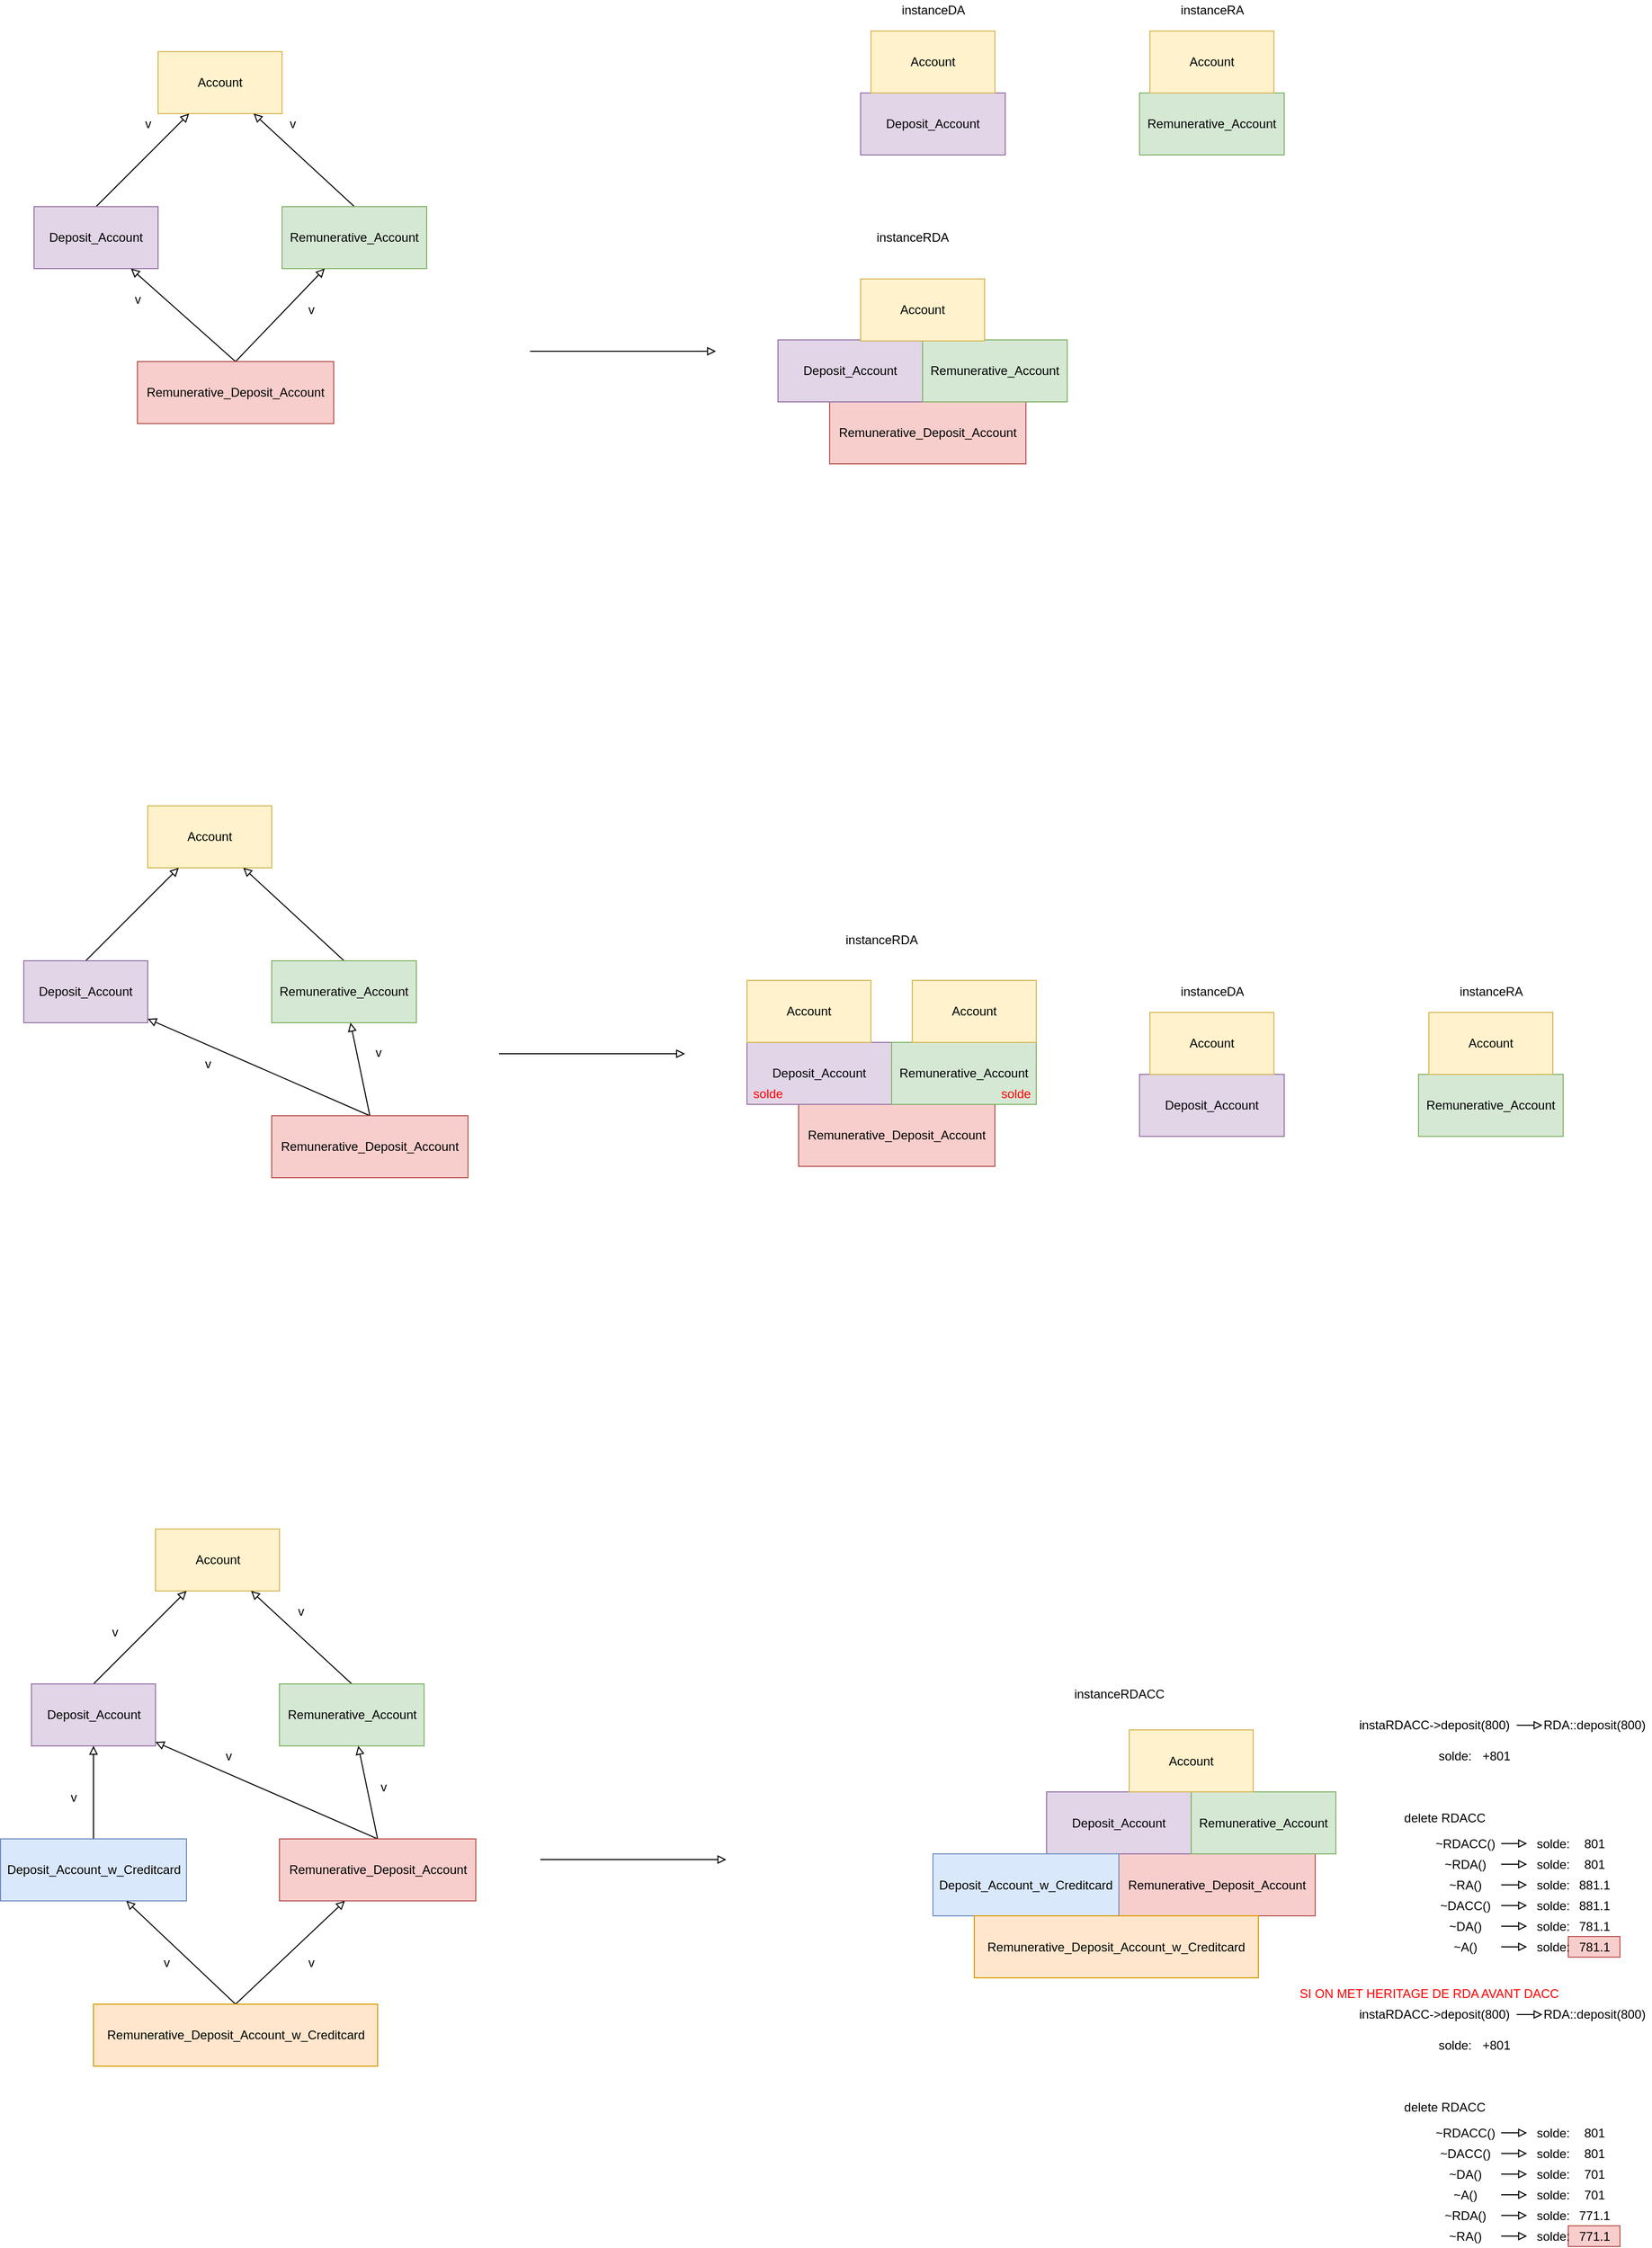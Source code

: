 <mxfile version="14.1.8" type="device" pages="2"><diagram id="1y1qz7_ObTZMV-zEPR4p" name="Page-1"><mxGraphModel dx="802" dy="1065" grid="1" gridSize="10" guides="1" tooltips="1" connect="1" arrows="1" fold="1" page="1" pageScale="1" pageWidth="827" pageHeight="1169" math="0" shadow="0"><root><mxCell id="0"/><mxCell id="1" parent="0"/><mxCell id="9EQ_gsEOaNwcjMaOv9DF-1" value="Account" style="rounded=0;whiteSpace=wrap;html=1;fillColor=#fff2cc;strokeColor=#d6b656;" vertex="1" parent="1"><mxGeometry x="320" y="150" width="120" height="60" as="geometry"/></mxCell><mxCell id="9EQ_gsEOaNwcjMaOv9DF-12" style="edgeStyle=none;rounded=0;orthogonalLoop=1;jettySize=auto;html=1;exitX=0.5;exitY=0;exitDx=0;exitDy=0;endArrow=block;endFill=0;" edge="1" parent="1" source="9EQ_gsEOaNwcjMaOv9DF-2" target="9EQ_gsEOaNwcjMaOv9DF-1"><mxGeometry relative="1" as="geometry"/></mxCell><mxCell id="9EQ_gsEOaNwcjMaOv9DF-2" value="Deposit_Account" style="rounded=0;whiteSpace=wrap;html=1;fillColor=#e1d5e7;strokeColor=#9673a6;" vertex="1" parent="1"><mxGeometry x="200" y="300" width="120" height="60" as="geometry"/></mxCell><mxCell id="9EQ_gsEOaNwcjMaOv9DF-20" style="edgeStyle=none;rounded=0;orthogonalLoop=1;jettySize=auto;html=1;exitX=0.5;exitY=0;exitDx=0;exitDy=0;endArrow=block;endFill=0;" edge="1" parent="1" source="9EQ_gsEOaNwcjMaOv9DF-4" target="9EQ_gsEOaNwcjMaOv9DF-1"><mxGeometry relative="1" as="geometry"/></mxCell><mxCell id="9EQ_gsEOaNwcjMaOv9DF-4" value="Remunerative_Account" style="rounded=0;whiteSpace=wrap;html=1;fillColor=#d5e8d4;strokeColor=#82b366;" vertex="1" parent="1"><mxGeometry x="440" y="300" width="140" height="60" as="geometry"/></mxCell><mxCell id="9EQ_gsEOaNwcjMaOv9DF-7" style="rounded=0;orthogonalLoop=1;jettySize=auto;html=1;exitX=0.5;exitY=0;exitDx=0;exitDy=0;endArrow=block;endFill=0;" edge="1" parent="1" source="9EQ_gsEOaNwcjMaOv9DF-6" target="9EQ_gsEOaNwcjMaOv9DF-2"><mxGeometry relative="1" as="geometry"/></mxCell><mxCell id="9EQ_gsEOaNwcjMaOv9DF-8" style="rounded=0;orthogonalLoop=1;jettySize=auto;html=1;exitX=0.5;exitY=0;exitDx=0;exitDy=0;endArrow=block;endFill=0;" edge="1" parent="1" source="9EQ_gsEOaNwcjMaOv9DF-6" target="9EQ_gsEOaNwcjMaOv9DF-4"><mxGeometry relative="1" as="geometry"/></mxCell><mxCell id="9EQ_gsEOaNwcjMaOv9DF-6" value="&lt;span style=&quot;text-align: left&quot;&gt;Remunerative_Deposit_Account&lt;/span&gt;" style="rounded=0;whiteSpace=wrap;html=1;fillColor=#f8cecc;strokeColor=#b85450;" vertex="1" parent="1"><mxGeometry x="300" y="450" width="190" height="60" as="geometry"/></mxCell><mxCell id="9EQ_gsEOaNwcjMaOv9DF-9" value="v" style="text;html=1;align=center;verticalAlign=middle;resizable=0;points=[];autosize=1;" vertex="1" parent="1"><mxGeometry x="290" y="380" width="20" height="20" as="geometry"/></mxCell><mxCell id="9EQ_gsEOaNwcjMaOv9DF-10" value="v" style="text;html=1;align=center;verticalAlign=middle;resizable=0;points=[];autosize=1;" vertex="1" parent="1"><mxGeometry x="457.5" y="390" width="20" height="20" as="geometry"/></mxCell><mxCell id="9EQ_gsEOaNwcjMaOv9DF-14" value="v" style="text;html=1;align=center;verticalAlign=middle;resizable=0;points=[];autosize=1;" vertex="1" parent="1"><mxGeometry x="300" y="210" width="20" height="20" as="geometry"/></mxCell><mxCell id="9EQ_gsEOaNwcjMaOv9DF-103" value="" style="edgeStyle=none;rounded=0;orthogonalLoop=1;jettySize=auto;html=1;endArrow=block;endFill=0;" edge="1" parent="1" source="9EQ_gsEOaNwcjMaOv9DF-19"><mxGeometry relative="1" as="geometry"><mxPoint x="380" y="570.0" as="targetPoint"/></mxGeometry></mxCell><mxCell id="9EQ_gsEOaNwcjMaOv9DF-21" value="v" style="text;html=1;align=center;verticalAlign=middle;resizable=0;points=[];autosize=1;" vertex="1" parent="1"><mxGeometry x="440" y="210" width="20" height="20" as="geometry"/></mxCell><mxCell id="9EQ_gsEOaNwcjMaOv9DF-29" value="Account" style="rounded=0;whiteSpace=wrap;html=1;fillColor=#fff2cc;strokeColor=#d6b656;" vertex="1" parent="1"><mxGeometry x="310" y="880" width="120" height="60" as="geometry"/></mxCell><mxCell id="9EQ_gsEOaNwcjMaOv9DF-30" style="edgeStyle=none;rounded=0;orthogonalLoop=1;jettySize=auto;html=1;exitX=0.5;exitY=0;exitDx=0;exitDy=0;endArrow=block;endFill=0;" edge="1" parent="1" source="9EQ_gsEOaNwcjMaOv9DF-31" target="9EQ_gsEOaNwcjMaOv9DF-29"><mxGeometry relative="1" as="geometry"/></mxCell><mxCell id="9EQ_gsEOaNwcjMaOv9DF-31" value="Deposit_Account" style="rounded=0;whiteSpace=wrap;html=1;fillColor=#e1d5e7;strokeColor=#9673a6;" vertex="1" parent="1"><mxGeometry x="190" y="1030" width="120" height="60" as="geometry"/></mxCell><mxCell id="9EQ_gsEOaNwcjMaOv9DF-34" style="edgeStyle=none;rounded=0;orthogonalLoop=1;jettySize=auto;html=1;exitX=0.5;exitY=0;exitDx=0;exitDy=0;endArrow=block;endFill=0;" edge="1" parent="1" source="9EQ_gsEOaNwcjMaOv9DF-35" target="9EQ_gsEOaNwcjMaOv9DF-29"><mxGeometry relative="1" as="geometry"/></mxCell><mxCell id="9EQ_gsEOaNwcjMaOv9DF-35" value="Remunerative_Account" style="rounded=0;whiteSpace=wrap;html=1;fillColor=#d5e8d4;strokeColor=#82b366;" vertex="1" parent="1"><mxGeometry x="430" y="1030" width="140" height="60" as="geometry"/></mxCell><mxCell id="9EQ_gsEOaNwcjMaOv9DF-36" style="rounded=0;orthogonalLoop=1;jettySize=auto;html=1;exitX=0.5;exitY=0;exitDx=0;exitDy=0;endArrow=block;endFill=0;" edge="1" parent="1" source="9EQ_gsEOaNwcjMaOv9DF-38" target="9EQ_gsEOaNwcjMaOv9DF-31"><mxGeometry relative="1" as="geometry"/></mxCell><mxCell id="9EQ_gsEOaNwcjMaOv9DF-37" style="rounded=0;orthogonalLoop=1;jettySize=auto;html=1;exitX=0.5;exitY=0;exitDx=0;exitDy=0;endArrow=block;endFill=0;" edge="1" parent="1" source="9EQ_gsEOaNwcjMaOv9DF-38" target="9EQ_gsEOaNwcjMaOv9DF-35"><mxGeometry relative="1" as="geometry"/></mxCell><mxCell id="9EQ_gsEOaNwcjMaOv9DF-49" style="edgeStyle=none;rounded=0;orthogonalLoop=1;jettySize=auto;html=1;endArrow=block;endFill=0;" edge="1" parent="1"><mxGeometry relative="1" as="geometry"><mxPoint x="830" y="1120" as="targetPoint"/><mxPoint x="650" y="1120" as="sourcePoint"/></mxGeometry></mxCell><mxCell id="9EQ_gsEOaNwcjMaOv9DF-38" value="&lt;span style=&quot;text-align: left&quot;&gt;Remunerative_Deposit_Account&lt;/span&gt;" style="rounded=0;whiteSpace=wrap;html=1;fillColor=#f8cecc;strokeColor=#b85450;" vertex="1" parent="1"><mxGeometry x="430" y="1180" width="190" height="60" as="geometry"/></mxCell><mxCell id="9EQ_gsEOaNwcjMaOv9DF-50" value="&lt;span style=&quot;text-align: left&quot;&gt;Remunerative_Deposit_Account&lt;/span&gt;" style="rounded=0;whiteSpace=wrap;html=1;fillColor=#f8cecc;strokeColor=#b85450;" vertex="1" parent="1"><mxGeometry x="940" y="1169" width="190" height="60" as="geometry"/></mxCell><mxCell id="9EQ_gsEOaNwcjMaOv9DF-51" value="Deposit_Account" style="rounded=0;whiteSpace=wrap;html=1;fillColor=#e1d5e7;strokeColor=#9673a6;" vertex="1" parent="1"><mxGeometry x="890" y="1109" width="140" height="60" as="geometry"/></mxCell><mxCell id="9EQ_gsEOaNwcjMaOv9DF-52" value="Remunerative_Account" style="rounded=0;whiteSpace=wrap;html=1;fillColor=#d5e8d4;strokeColor=#82b366;" vertex="1" parent="1"><mxGeometry x="1030" y="1109" width="140" height="60" as="geometry"/></mxCell><mxCell id="9EQ_gsEOaNwcjMaOv9DF-53" value="Account" style="rounded=0;whiteSpace=wrap;html=1;fillColor=#fff2cc;strokeColor=#d6b656;" vertex="1" parent="1"><mxGeometry x="890" y="1049" width="120" height="60" as="geometry"/></mxCell><mxCell id="9EQ_gsEOaNwcjMaOv9DF-54" value="Account" style="rounded=0;whiteSpace=wrap;html=1;fillColor=#fff2cc;strokeColor=#d6b656;" vertex="1" parent="1"><mxGeometry x="1050" y="1049" width="120" height="60" as="geometry"/></mxCell><mxCell id="9EQ_gsEOaNwcjMaOv9DF-55" value="instanceRDA" style="text;html=1;align=center;verticalAlign=middle;resizable=0;points=[];autosize=1;" vertex="1" parent="1"><mxGeometry x="975" y="1000" width="90" height="20" as="geometry"/></mxCell><mxCell id="9EQ_gsEOaNwcjMaOv9DF-56" style="edgeStyle=none;rounded=0;orthogonalLoop=1;jettySize=auto;html=1;endArrow=block;endFill=0;" edge="1" parent="1"><mxGeometry relative="1" as="geometry"><mxPoint x="860" y="440" as="targetPoint"/><mxPoint x="680" y="440" as="sourcePoint"/></mxGeometry></mxCell><mxCell id="9EQ_gsEOaNwcjMaOv9DF-82" value="Account" style="rounded=0;whiteSpace=wrap;html=1;fillColor=#fff2cc;strokeColor=#d6b656;" vertex="1" parent="1"><mxGeometry x="317.5" y="1580" width="120" height="60" as="geometry"/></mxCell><mxCell id="9EQ_gsEOaNwcjMaOv9DF-83" style="edgeStyle=none;rounded=0;orthogonalLoop=1;jettySize=auto;html=1;exitX=0.5;exitY=0;exitDx=0;exitDy=0;endArrow=block;endFill=0;" edge="1" parent="1" source="9EQ_gsEOaNwcjMaOv9DF-84" target="9EQ_gsEOaNwcjMaOv9DF-82"><mxGeometry relative="1" as="geometry"/></mxCell><mxCell id="9EQ_gsEOaNwcjMaOv9DF-84" value="Deposit_Account" style="rounded=0;whiteSpace=wrap;html=1;fillColor=#e1d5e7;strokeColor=#9673a6;" vertex="1" parent="1"><mxGeometry x="197.5" y="1730" width="120" height="60" as="geometry"/></mxCell><mxCell id="9EQ_gsEOaNwcjMaOv9DF-85" style="edgeStyle=none;rounded=0;orthogonalLoop=1;jettySize=auto;html=1;exitX=0.5;exitY=0;exitDx=0;exitDy=0;endArrow=block;endFill=0;" edge="1" parent="1" source="9EQ_gsEOaNwcjMaOv9DF-86" target="9EQ_gsEOaNwcjMaOv9DF-84"><mxGeometry relative="1" as="geometry"/></mxCell><mxCell id="9EQ_gsEOaNwcjMaOv9DF-86" value="Deposit_Account_w_Creditcard" style="rounded=0;whiteSpace=wrap;html=1;fillColor=#dae8fc;strokeColor=#6c8ebf;" vertex="1" parent="1"><mxGeometry x="167.5" y="1880" width="180" height="60" as="geometry"/></mxCell><mxCell id="9EQ_gsEOaNwcjMaOv9DF-87" style="edgeStyle=none;rounded=0;orthogonalLoop=1;jettySize=auto;html=1;exitX=0.5;exitY=0;exitDx=0;exitDy=0;endArrow=block;endFill=0;" edge="1" parent="1" source="9EQ_gsEOaNwcjMaOv9DF-88" target="9EQ_gsEOaNwcjMaOv9DF-82"><mxGeometry relative="1" as="geometry"/></mxCell><mxCell id="9EQ_gsEOaNwcjMaOv9DF-88" value="Remunerative_Account" style="rounded=0;whiteSpace=wrap;html=1;fillColor=#d5e8d4;strokeColor=#82b366;" vertex="1" parent="1"><mxGeometry x="437.5" y="1730" width="140" height="60" as="geometry"/></mxCell><mxCell id="9EQ_gsEOaNwcjMaOv9DF-89" style="rounded=0;orthogonalLoop=1;jettySize=auto;html=1;exitX=0.5;exitY=0;exitDx=0;exitDy=0;endArrow=block;endFill=0;" edge="1" parent="1" source="9EQ_gsEOaNwcjMaOv9DF-91" target="9EQ_gsEOaNwcjMaOv9DF-84"><mxGeometry relative="1" as="geometry"/></mxCell><mxCell id="9EQ_gsEOaNwcjMaOv9DF-90" style="rounded=0;orthogonalLoop=1;jettySize=auto;html=1;exitX=0.5;exitY=0;exitDx=0;exitDy=0;endArrow=block;endFill=0;" edge="1" parent="1" source="9EQ_gsEOaNwcjMaOv9DF-91" target="9EQ_gsEOaNwcjMaOv9DF-88"><mxGeometry relative="1" as="geometry"/></mxCell><mxCell id="9EQ_gsEOaNwcjMaOv9DF-91" value="&lt;span style=&quot;text-align: left&quot;&gt;Remunerative_Deposit_Account&lt;/span&gt;" style="rounded=0;whiteSpace=wrap;html=1;fillColor=#f8cecc;strokeColor=#b85450;" vertex="1" parent="1"><mxGeometry x="437.5" y="1880" width="190" height="60" as="geometry"/></mxCell><mxCell id="9EQ_gsEOaNwcjMaOv9DF-92" value="v" style="text;html=1;align=center;verticalAlign=middle;resizable=0;points=[];autosize=1;" vertex="1" parent="1"><mxGeometry x="377.5" y="1790" width="20" height="20" as="geometry"/></mxCell><mxCell id="9EQ_gsEOaNwcjMaOv9DF-93" value="v" style="text;html=1;align=center;verticalAlign=middle;resizable=0;points=[];autosize=1;" vertex="1" parent="1"><mxGeometry x="527.5" y="1820" width="20" height="20" as="geometry"/></mxCell><mxCell id="9EQ_gsEOaNwcjMaOv9DF-94" value="v" style="text;html=1;align=center;verticalAlign=middle;resizable=0;points=[];autosize=1;" vertex="1" parent="1"><mxGeometry x="227.5" y="1830" width="20" height="20" as="geometry"/></mxCell><mxCell id="9EQ_gsEOaNwcjMaOv9DF-95" value="v" style="text;html=1;align=center;verticalAlign=middle;resizable=0;points=[];autosize=1;" vertex="1" parent="1"><mxGeometry x="267.5" y="1670" width="20" height="20" as="geometry"/></mxCell><mxCell id="9EQ_gsEOaNwcjMaOv9DF-96" style="edgeStyle=none;rounded=0;orthogonalLoop=1;jettySize=auto;html=1;exitX=0.5;exitY=0;exitDx=0;exitDy=0;endArrow=block;endFill=0;" edge="1" parent="1" source="9EQ_gsEOaNwcjMaOv9DF-98" target="9EQ_gsEOaNwcjMaOv9DF-91"><mxGeometry relative="1" as="geometry"/></mxCell><mxCell id="9EQ_gsEOaNwcjMaOv9DF-97" style="edgeStyle=none;rounded=0;orthogonalLoop=1;jettySize=auto;html=1;exitX=0.5;exitY=0;exitDx=0;exitDy=0;endArrow=block;endFill=0;" edge="1" parent="1" source="9EQ_gsEOaNwcjMaOv9DF-98" target="9EQ_gsEOaNwcjMaOv9DF-86"><mxGeometry relative="1" as="geometry"/></mxCell><mxCell id="9EQ_gsEOaNwcjMaOv9DF-98" value="&lt;div style=&quot;text-align: left&quot;&gt;&lt;span&gt;Remunerative_Deposit_Account_w_Creditcard&lt;/span&gt;&lt;/div&gt;" style="rounded=0;whiteSpace=wrap;html=1;fillColor=#ffe6cc;strokeColor=#d79b00;" vertex="1" parent="1"><mxGeometry x="257.5" y="2040" width="275" height="60" as="geometry"/></mxCell><mxCell id="9EQ_gsEOaNwcjMaOv9DF-99" value="v" style="text;html=1;align=center;verticalAlign=middle;resizable=0;points=[];autosize=1;" vertex="1" parent="1"><mxGeometry x="317.5" y="1990" width="20" height="20" as="geometry"/></mxCell><mxCell id="9EQ_gsEOaNwcjMaOv9DF-100" value="v" style="text;html=1;align=center;verticalAlign=middle;resizable=0;points=[];autosize=1;" vertex="1" parent="1"><mxGeometry x="457.5" y="1990" width="20" height="20" as="geometry"/></mxCell><mxCell id="9EQ_gsEOaNwcjMaOv9DF-101" value="v" style="text;html=1;align=center;verticalAlign=middle;resizable=0;points=[];autosize=1;" vertex="1" parent="1"><mxGeometry x="447.5" y="1650" width="20" height="20" as="geometry"/></mxCell><mxCell id="9EQ_gsEOaNwcjMaOv9DF-105" value="Deposit_Account" style="rounded=0;whiteSpace=wrap;html=1;fillColor=#e1d5e7;strokeColor=#9673a6;" vertex="1" parent="1"><mxGeometry x="1000" y="190" width="140" height="60" as="geometry"/></mxCell><mxCell id="9EQ_gsEOaNwcjMaOv9DF-107" value="Account" style="rounded=0;whiteSpace=wrap;html=1;fillColor=#fff2cc;strokeColor=#d6b656;" vertex="1" parent="1"><mxGeometry x="1010" y="130" width="120" height="60" as="geometry"/></mxCell><mxCell id="9EQ_gsEOaNwcjMaOv9DF-108" value="instanceDA" style="text;html=1;align=center;verticalAlign=middle;resizable=0;points=[];autosize=1;" vertex="1" parent="1"><mxGeometry x="1030" y="100" width="80" height="20" as="geometry"/></mxCell><mxCell id="9EQ_gsEOaNwcjMaOv9DF-111" value="Remunerative_Account" style="rounded=0;whiteSpace=wrap;html=1;fillColor=#d5e8d4;strokeColor=#82b366;" vertex="1" parent="1"><mxGeometry x="1270" y="190" width="140" height="60" as="geometry"/></mxCell><mxCell id="9EQ_gsEOaNwcjMaOv9DF-112" value="Account" style="rounded=0;whiteSpace=wrap;html=1;fillColor=#fff2cc;strokeColor=#d6b656;" vertex="1" parent="1"><mxGeometry x="1280" y="130" width="120" height="60" as="geometry"/></mxCell><mxCell id="9EQ_gsEOaNwcjMaOv9DF-113" value="instanceRA" style="text;html=1;align=center;verticalAlign=middle;resizable=0;points=[];autosize=1;" vertex="1" parent="1"><mxGeometry x="1300" y="100" width="80" height="20" as="geometry"/></mxCell><mxCell id="9EQ_gsEOaNwcjMaOv9DF-114" value="Deposit_Account" style="rounded=0;whiteSpace=wrap;html=1;fillColor=#e1d5e7;strokeColor=#9673a6;" vertex="1" parent="1"><mxGeometry x="1270" y="1140" width="140" height="60" as="geometry"/></mxCell><mxCell id="9EQ_gsEOaNwcjMaOv9DF-115" value="Account" style="rounded=0;whiteSpace=wrap;html=1;fillColor=#fff2cc;strokeColor=#d6b656;" vertex="1" parent="1"><mxGeometry x="1280" y="1080" width="120" height="60" as="geometry"/></mxCell><mxCell id="9EQ_gsEOaNwcjMaOv9DF-116" value="instanceDA" style="text;html=1;align=center;verticalAlign=middle;resizable=0;points=[];autosize=1;" vertex="1" parent="1"><mxGeometry x="1300" y="1050" width="80" height="20" as="geometry"/></mxCell><mxCell id="9EQ_gsEOaNwcjMaOv9DF-117" value="Remunerative_Account" style="rounded=0;whiteSpace=wrap;html=1;fillColor=#d5e8d4;strokeColor=#82b366;" vertex="1" parent="1"><mxGeometry x="1540" y="1140" width="140" height="60" as="geometry"/></mxCell><mxCell id="9EQ_gsEOaNwcjMaOv9DF-118" value="Account" style="rounded=0;whiteSpace=wrap;html=1;fillColor=#fff2cc;strokeColor=#d6b656;" vertex="1" parent="1"><mxGeometry x="1550" y="1080" width="120" height="60" as="geometry"/></mxCell><mxCell id="9EQ_gsEOaNwcjMaOv9DF-119" value="instanceRA" style="text;html=1;align=center;verticalAlign=middle;resizable=0;points=[];autosize=1;" vertex="1" parent="1"><mxGeometry x="1570" y="1050" width="80" height="20" as="geometry"/></mxCell><mxCell id="9EQ_gsEOaNwcjMaOv9DF-126" value="&lt;span style=&quot;text-align: left&quot;&gt;Remunerative_Deposit_Account&lt;/span&gt;" style="rounded=0;whiteSpace=wrap;html=1;fillColor=#f8cecc;strokeColor=#b85450;" vertex="1" parent="1"><mxGeometry x="970" y="489" width="190" height="60" as="geometry"/></mxCell><mxCell id="9EQ_gsEOaNwcjMaOv9DF-127" value="Deposit_Account" style="rounded=0;whiteSpace=wrap;html=1;fillColor=#e1d5e7;strokeColor=#9673a6;" vertex="1" parent="1"><mxGeometry x="920" y="429" width="140" height="60" as="geometry"/></mxCell><mxCell id="9EQ_gsEOaNwcjMaOv9DF-128" value="Remunerative_Account" style="rounded=0;whiteSpace=wrap;html=1;fillColor=#d5e8d4;strokeColor=#82b366;" vertex="1" parent="1"><mxGeometry x="1060" y="429" width="140" height="60" as="geometry"/></mxCell><mxCell id="9EQ_gsEOaNwcjMaOv9DF-129" value="Account" style="rounded=0;whiteSpace=wrap;html=1;fillColor=#fff2cc;strokeColor=#d6b656;" vertex="1" parent="1"><mxGeometry x="1000" y="370" width="120" height="60" as="geometry"/></mxCell><mxCell id="9EQ_gsEOaNwcjMaOv9DF-130" value="instanceRDA" style="text;html=1;align=center;verticalAlign=middle;resizable=0;points=[];autosize=1;" vertex="1" parent="1"><mxGeometry x="1005" y="320" width="90" height="20" as="geometry"/></mxCell><mxCell id="9EQ_gsEOaNwcjMaOv9DF-131" value="&lt;span style=&quot;text-align: left&quot;&gt;Remunerative_Deposit_Account&lt;/span&gt;" style="rounded=0;whiteSpace=wrap;html=1;fillColor=#f8cecc;strokeColor=#b85450;" vertex="1" parent="1"><mxGeometry x="1250" y="1894.5" width="190" height="60" as="geometry"/></mxCell><mxCell id="9EQ_gsEOaNwcjMaOv9DF-132" value="Deposit_Account" style="rounded=0;whiteSpace=wrap;html=1;fillColor=#e1d5e7;strokeColor=#9673a6;" vertex="1" parent="1"><mxGeometry x="1180" y="1834.5" width="140" height="60" as="geometry"/></mxCell><mxCell id="9EQ_gsEOaNwcjMaOv9DF-133" value="Remunerative_Account" style="rounded=0;whiteSpace=wrap;html=1;fillColor=#d5e8d4;strokeColor=#82b366;" vertex="1" parent="1"><mxGeometry x="1320" y="1834.5" width="140" height="60" as="geometry"/></mxCell><mxCell id="9EQ_gsEOaNwcjMaOv9DF-134" value="Account" style="rounded=0;whiteSpace=wrap;html=1;fillColor=#fff2cc;strokeColor=#d6b656;" vertex="1" parent="1"><mxGeometry x="1260" y="1774.5" width="120" height="60" as="geometry"/></mxCell><mxCell id="9EQ_gsEOaNwcjMaOv9DF-135" value="instanceRDACC" style="text;html=1;align=center;verticalAlign=middle;resizable=0;points=[];autosize=1;" vertex="1" parent="1"><mxGeometry x="1200" y="1730" width="100" height="20" as="geometry"/></mxCell><mxCell id="9EQ_gsEOaNwcjMaOv9DF-136" style="edgeStyle=none;rounded=0;orthogonalLoop=1;jettySize=auto;html=1;endArrow=block;endFill=0;" edge="1" parent="1"><mxGeometry relative="1" as="geometry"><mxPoint x="870" y="1900" as="targetPoint"/><mxPoint x="690" y="1900" as="sourcePoint"/></mxGeometry></mxCell><mxCell id="9EQ_gsEOaNwcjMaOv9DF-137" value="Deposit_Account_w_Creditcard" style="rounded=0;whiteSpace=wrap;html=1;fillColor=#dae8fc;strokeColor=#6c8ebf;" vertex="1" parent="1"><mxGeometry x="1070" y="1894.5" width="180" height="60" as="geometry"/></mxCell><mxCell id="9EQ_gsEOaNwcjMaOv9DF-138" value="&lt;div style=&quot;text-align: left&quot;&gt;&lt;span&gt;Remunerative_Deposit_Account_w_Creditcard&lt;/span&gt;&lt;/div&gt;" style="rounded=0;whiteSpace=wrap;html=1;fillColor=#ffe6cc;strokeColor=#d79b00;" vertex="1" parent="1"><mxGeometry x="1110" y="1954.5" width="275" height="60" as="geometry"/></mxCell><mxCell id="9EQ_gsEOaNwcjMaOv9DF-139" value="+801" style="text;html=1;align=center;verticalAlign=middle;resizable=0;points=[];autosize=1;" vertex="1" parent="1"><mxGeometry x="1595" y="1790" width="40" height="20" as="geometry"/></mxCell><mxCell id="9EQ_gsEOaNwcjMaOv9DF-170" style="edgeStyle=none;rounded=0;orthogonalLoop=1;jettySize=auto;html=1;endArrow=block;endFill=0;" edge="1" parent="1" source="9EQ_gsEOaNwcjMaOv9DF-140"><mxGeometry relative="1" as="geometry"><mxPoint x="1660" y="1770" as="targetPoint"/></mxGeometry></mxCell><mxCell id="9EQ_gsEOaNwcjMaOv9DF-140" value="instaRDACC-&amp;gt;deposit(800)" style="text;html=1;align=center;verticalAlign=middle;resizable=0;points=[];autosize=1;" vertex="1" parent="1"><mxGeometry x="1475" y="1760" width="160" height="20" as="geometry"/></mxCell><mxCell id="9EQ_gsEOaNwcjMaOv9DF-141" value="solde:" style="text;html=1;align=center;verticalAlign=middle;resizable=0;points=[];autosize=1;" vertex="1" parent="1"><mxGeometry x="1550" y="1790" width="50" height="20" as="geometry"/></mxCell><mxCell id="9EQ_gsEOaNwcjMaOv9DF-144" value="delete RDACC" style="text;html=1;align=center;verticalAlign=middle;resizable=0;points=[];autosize=1;" vertex="1" parent="1"><mxGeometry x="1520" y="1850" width="90" height="20" as="geometry"/></mxCell><mxCell id="9EQ_gsEOaNwcjMaOv9DF-154" style="edgeStyle=none;rounded=0;orthogonalLoop=1;jettySize=auto;html=1;endArrow=block;endFill=0;" edge="1" parent="1" source="9EQ_gsEOaNwcjMaOv9DF-146" target="9EQ_gsEOaNwcjMaOv9DF-153"><mxGeometry relative="1" as="geometry"/></mxCell><mxCell id="9EQ_gsEOaNwcjMaOv9DF-146" value="~RDACC()" style="text;html=1;align=center;verticalAlign=middle;resizable=0;points=[];autosize=1;" vertex="1" parent="1"><mxGeometry x="1550" y="1874.5" width="70" height="20" as="geometry"/></mxCell><mxCell id="9EQ_gsEOaNwcjMaOv9DF-147" value="~RDA()" style="text;html=1;align=center;verticalAlign=middle;resizable=0;points=[];autosize=1;" vertex="1" parent="1"><mxGeometry x="1555" y="1894.5" width="60" height="20" as="geometry"/></mxCell><mxCell id="9EQ_gsEOaNwcjMaOv9DF-148" value="~RA()" style="text;html=1;align=center;verticalAlign=middle;resizable=0;points=[];autosize=1;" vertex="1" parent="1"><mxGeometry x="1560" y="1914.5" width="50" height="20" as="geometry"/></mxCell><mxCell id="9EQ_gsEOaNwcjMaOv9DF-149" value="~DACC()" style="text;html=1;align=center;verticalAlign=middle;resizable=0;points=[];autosize=1;" vertex="1" parent="1"><mxGeometry x="1555" y="1934.5" width="60" height="20" as="geometry"/></mxCell><mxCell id="9EQ_gsEOaNwcjMaOv9DF-150" value="~DA()" style="text;html=1;align=center;verticalAlign=middle;resizable=0;points=[];autosize=1;" vertex="1" parent="1"><mxGeometry x="1560" y="1954.5" width="50" height="20" as="geometry"/></mxCell><mxCell id="9EQ_gsEOaNwcjMaOv9DF-151" value="~A()" style="text;html=1;align=center;verticalAlign=middle;resizable=0;points=[];autosize=1;" vertex="1" parent="1"><mxGeometry x="1565" y="1974.5" width="40" height="20" as="geometry"/></mxCell><mxCell id="9EQ_gsEOaNwcjMaOv9DF-152" value="801" style="text;html=1;align=center;verticalAlign=middle;resizable=0;points=[];autosize=1;" vertex="1" parent="1"><mxGeometry x="1690" y="1874.5" width="40" height="20" as="geometry"/></mxCell><mxCell id="9EQ_gsEOaNwcjMaOv9DF-153" value="solde:" style="text;html=1;align=center;verticalAlign=middle;resizable=0;points=[];autosize=1;" vertex="1" parent="1"><mxGeometry x="1645" y="1874.5" width="50" height="20" as="geometry"/></mxCell><mxCell id="9EQ_gsEOaNwcjMaOv9DF-155" style="edgeStyle=none;rounded=0;orthogonalLoop=1;jettySize=auto;html=1;endArrow=block;endFill=0;" edge="1" parent="1" target="9EQ_gsEOaNwcjMaOv9DF-157"><mxGeometry relative="1" as="geometry"><mxPoint x="1620" y="1904.5" as="sourcePoint"/></mxGeometry></mxCell><mxCell id="9EQ_gsEOaNwcjMaOv9DF-156" value="801" style="text;html=1;align=center;verticalAlign=middle;resizable=0;points=[];autosize=1;" vertex="1" parent="1"><mxGeometry x="1690" y="1894.5" width="40" height="20" as="geometry"/></mxCell><mxCell id="9EQ_gsEOaNwcjMaOv9DF-157" value="solde:" style="text;html=1;align=center;verticalAlign=middle;resizable=0;points=[];autosize=1;" vertex="1" parent="1"><mxGeometry x="1645" y="1894.5" width="50" height="20" as="geometry"/></mxCell><mxCell id="9EQ_gsEOaNwcjMaOv9DF-158" style="edgeStyle=none;rounded=0;orthogonalLoop=1;jettySize=auto;html=1;endArrow=block;endFill=0;" edge="1" parent="1" target="9EQ_gsEOaNwcjMaOv9DF-160"><mxGeometry relative="1" as="geometry"><mxPoint x="1620" y="1924.5" as="sourcePoint"/></mxGeometry></mxCell><mxCell id="9EQ_gsEOaNwcjMaOv9DF-159" value="881.1" style="text;html=1;align=center;verticalAlign=middle;resizable=0;points=[];autosize=1;" vertex="1" parent="1"><mxGeometry x="1685" y="1914.5" width="50" height="20" as="geometry"/></mxCell><mxCell id="9EQ_gsEOaNwcjMaOv9DF-160" value="solde:" style="text;html=1;align=center;verticalAlign=middle;resizable=0;points=[];autosize=1;" vertex="1" parent="1"><mxGeometry x="1645" y="1914.5" width="50" height="20" as="geometry"/></mxCell><mxCell id="9EQ_gsEOaNwcjMaOv9DF-161" style="edgeStyle=none;rounded=0;orthogonalLoop=1;jettySize=auto;html=1;endArrow=block;endFill=0;" edge="1" parent="1" target="9EQ_gsEOaNwcjMaOv9DF-163"><mxGeometry relative="1" as="geometry"><mxPoint x="1620" y="1944.5" as="sourcePoint"/></mxGeometry></mxCell><mxCell id="9EQ_gsEOaNwcjMaOv9DF-162" value="881.1" style="text;html=1;align=center;verticalAlign=middle;resizable=0;points=[];autosize=1;" vertex="1" parent="1"><mxGeometry x="1685" y="1934.5" width="50" height="20" as="geometry"/></mxCell><mxCell id="9EQ_gsEOaNwcjMaOv9DF-163" value="solde:" style="text;html=1;align=center;verticalAlign=middle;resizable=0;points=[];autosize=1;" vertex="1" parent="1"><mxGeometry x="1645" y="1934.5" width="50" height="20" as="geometry"/></mxCell><mxCell id="9EQ_gsEOaNwcjMaOv9DF-164" style="edgeStyle=none;rounded=0;orthogonalLoop=1;jettySize=auto;html=1;endArrow=block;endFill=0;" edge="1" parent="1" target="9EQ_gsEOaNwcjMaOv9DF-166"><mxGeometry relative="1" as="geometry"><mxPoint x="1620" y="1964.5" as="sourcePoint"/></mxGeometry></mxCell><mxCell id="9EQ_gsEOaNwcjMaOv9DF-165" value="781.1" style="text;html=1;align=center;verticalAlign=middle;resizable=0;points=[];autosize=1;" vertex="1" parent="1"><mxGeometry x="1685" y="1954.5" width="50" height="20" as="geometry"/></mxCell><mxCell id="9EQ_gsEOaNwcjMaOv9DF-166" value="solde:" style="text;html=1;align=center;verticalAlign=middle;resizable=0;points=[];autosize=1;" vertex="1" parent="1"><mxGeometry x="1645" y="1954.5" width="50" height="20" as="geometry"/></mxCell><mxCell id="9EQ_gsEOaNwcjMaOv9DF-167" style="edgeStyle=none;rounded=0;orthogonalLoop=1;jettySize=auto;html=1;endArrow=block;endFill=0;" edge="1" parent="1" target="9EQ_gsEOaNwcjMaOv9DF-169"><mxGeometry relative="1" as="geometry"><mxPoint x="1620" y="1984.5" as="sourcePoint"/></mxGeometry></mxCell><mxCell id="9EQ_gsEOaNwcjMaOv9DF-168" value="781.1" style="text;html=1;align=center;verticalAlign=middle;resizable=0;points=[];autosize=1;fillColor=#f8cecc;strokeColor=#b85450;" vertex="1" parent="1"><mxGeometry x="1685" y="1974.5" width="50" height="20" as="geometry"/></mxCell><mxCell id="9EQ_gsEOaNwcjMaOv9DF-169" value="solde:" style="text;html=1;align=center;verticalAlign=middle;resizable=0;points=[];autosize=1;" vertex="1" parent="1"><mxGeometry x="1645" y="1974.5" width="50" height="20" as="geometry"/></mxCell><mxCell id="9EQ_gsEOaNwcjMaOv9DF-171" value="RDA::deposit(800)" style="text;html=1;align=center;verticalAlign=middle;resizable=0;points=[];autosize=1;" vertex="1" parent="1"><mxGeometry x="1655" y="1760" width="110" height="20" as="geometry"/></mxCell><mxCell id="9EQ_gsEOaNwcjMaOv9DF-202" value="+801" style="text;html=1;align=center;verticalAlign=middle;resizable=0;points=[];autosize=1;" vertex="1" parent="1"><mxGeometry x="1595" y="2070" width="40" height="20" as="geometry"/></mxCell><mxCell id="9EQ_gsEOaNwcjMaOv9DF-203" style="edgeStyle=none;rounded=0;orthogonalLoop=1;jettySize=auto;html=1;endArrow=block;endFill=0;" edge="1" parent="1" source="9EQ_gsEOaNwcjMaOv9DF-204"><mxGeometry relative="1" as="geometry"><mxPoint x="1660" y="2050" as="targetPoint"/></mxGeometry></mxCell><mxCell id="9EQ_gsEOaNwcjMaOv9DF-204" value="instaRDACC-&amp;gt;deposit(800)" style="text;html=1;align=center;verticalAlign=middle;resizable=0;points=[];autosize=1;" vertex="1" parent="1"><mxGeometry x="1475" y="2040" width="160" height="20" as="geometry"/></mxCell><mxCell id="9EQ_gsEOaNwcjMaOv9DF-205" value="solde:" style="text;html=1;align=center;verticalAlign=middle;resizable=0;points=[];autosize=1;" vertex="1" parent="1"><mxGeometry x="1550" y="2070" width="50" height="20" as="geometry"/></mxCell><mxCell id="9EQ_gsEOaNwcjMaOv9DF-206" value="delete RDACC" style="text;html=1;align=center;verticalAlign=middle;resizable=0;points=[];autosize=1;" vertex="1" parent="1"><mxGeometry x="1520" y="2130" width="90" height="20" as="geometry"/></mxCell><mxCell id="9EQ_gsEOaNwcjMaOv9DF-207" style="edgeStyle=none;rounded=0;orthogonalLoop=1;jettySize=auto;html=1;endArrow=block;endFill=0;" edge="1" parent="1" source="9EQ_gsEOaNwcjMaOv9DF-208" target="9EQ_gsEOaNwcjMaOv9DF-215"><mxGeometry relative="1" as="geometry"/></mxCell><mxCell id="9EQ_gsEOaNwcjMaOv9DF-208" value="~RDACC()" style="text;html=1;align=center;verticalAlign=middle;resizable=0;points=[];autosize=1;" vertex="1" parent="1"><mxGeometry x="1550" y="2154.5" width="70" height="20" as="geometry"/></mxCell><mxCell id="9EQ_gsEOaNwcjMaOv9DF-209" value="~RDA()" style="text;html=1;align=center;verticalAlign=middle;resizable=0;points=[];autosize=1;" vertex="1" parent="1"><mxGeometry x="1555" y="2234.5" width="60" height="20" as="geometry"/></mxCell><mxCell id="9EQ_gsEOaNwcjMaOv9DF-210" value="~RA()" style="text;html=1;align=center;verticalAlign=middle;resizable=0;points=[];autosize=1;" vertex="1" parent="1"><mxGeometry x="1560" y="2254.5" width="50" height="20" as="geometry"/></mxCell><mxCell id="9EQ_gsEOaNwcjMaOv9DF-211" value="~DACC()" style="text;html=1;align=center;verticalAlign=middle;resizable=0;points=[];autosize=1;" vertex="1" parent="1"><mxGeometry x="1555" y="2174.5" width="60" height="20" as="geometry"/></mxCell><mxCell id="9EQ_gsEOaNwcjMaOv9DF-212" value="~DA()" style="text;html=1;align=center;verticalAlign=middle;resizable=0;points=[];autosize=1;" vertex="1" parent="1"><mxGeometry x="1560" y="2194.5" width="50" height="20" as="geometry"/></mxCell><mxCell id="9EQ_gsEOaNwcjMaOv9DF-213" value="~A()" style="text;html=1;align=center;verticalAlign=middle;resizable=0;points=[];autosize=1;" vertex="1" parent="1"><mxGeometry x="1565" y="2214.5" width="40" height="20" as="geometry"/></mxCell><mxCell id="9EQ_gsEOaNwcjMaOv9DF-214" value="801" style="text;html=1;align=center;verticalAlign=middle;resizable=0;points=[];autosize=1;" vertex="1" parent="1"><mxGeometry x="1690" y="2154.5" width="40" height="20" as="geometry"/></mxCell><mxCell id="9EQ_gsEOaNwcjMaOv9DF-215" value="solde:" style="text;html=1;align=center;verticalAlign=middle;resizable=0;points=[];autosize=1;" vertex="1" parent="1"><mxGeometry x="1645" y="2154.5" width="50" height="20" as="geometry"/></mxCell><mxCell id="9EQ_gsEOaNwcjMaOv9DF-216" style="edgeStyle=none;rounded=0;orthogonalLoop=1;jettySize=auto;html=1;endArrow=block;endFill=0;" edge="1" parent="1" target="9EQ_gsEOaNwcjMaOv9DF-218"><mxGeometry relative="1" as="geometry"><mxPoint x="1620" y="2244.5" as="sourcePoint"/></mxGeometry></mxCell><mxCell id="9EQ_gsEOaNwcjMaOv9DF-217" value="771.1" style="text;html=1;align=center;verticalAlign=middle;resizable=0;points=[];autosize=1;" vertex="1" parent="1"><mxGeometry x="1685" y="2234.5" width="50" height="20" as="geometry"/></mxCell><mxCell id="9EQ_gsEOaNwcjMaOv9DF-218" value="solde:" style="text;html=1;align=center;verticalAlign=middle;resizable=0;points=[];autosize=1;" vertex="1" parent="1"><mxGeometry x="1645" y="2234.5" width="50" height="20" as="geometry"/></mxCell><mxCell id="9EQ_gsEOaNwcjMaOv9DF-219" style="edgeStyle=none;rounded=0;orthogonalLoop=1;jettySize=auto;html=1;endArrow=block;endFill=0;" edge="1" parent="1" target="9EQ_gsEOaNwcjMaOv9DF-221"><mxGeometry relative="1" as="geometry"><mxPoint x="1620" y="2264.5" as="sourcePoint"/></mxGeometry></mxCell><mxCell id="9EQ_gsEOaNwcjMaOv9DF-220" value="771.1" style="text;html=1;align=center;verticalAlign=middle;resizable=0;points=[];autosize=1;fillColor=#f8cecc;strokeColor=#b85450;" vertex="1" parent="1"><mxGeometry x="1685" y="2254.5" width="50" height="20" as="geometry"/></mxCell><mxCell id="9EQ_gsEOaNwcjMaOv9DF-221" value="solde:" style="text;html=1;align=center;verticalAlign=middle;resizable=0;points=[];autosize=1;" vertex="1" parent="1"><mxGeometry x="1645" y="2254.5" width="50" height="20" as="geometry"/></mxCell><mxCell id="9EQ_gsEOaNwcjMaOv9DF-222" style="edgeStyle=none;rounded=0;orthogonalLoop=1;jettySize=auto;html=1;endArrow=block;endFill=0;" edge="1" parent="1" target="9EQ_gsEOaNwcjMaOv9DF-224"><mxGeometry relative="1" as="geometry"><mxPoint x="1620" y="2184.5" as="sourcePoint"/></mxGeometry></mxCell><mxCell id="9EQ_gsEOaNwcjMaOv9DF-223" value="801" style="text;html=1;align=center;verticalAlign=middle;resizable=0;points=[];autosize=1;" vertex="1" parent="1"><mxGeometry x="1690" y="2174.5" width="40" height="20" as="geometry"/></mxCell><mxCell id="9EQ_gsEOaNwcjMaOv9DF-224" value="solde:" style="text;html=1;align=center;verticalAlign=middle;resizable=0;points=[];autosize=1;" vertex="1" parent="1"><mxGeometry x="1645" y="2174.5" width="50" height="20" as="geometry"/></mxCell><mxCell id="9EQ_gsEOaNwcjMaOv9DF-225" style="edgeStyle=none;rounded=0;orthogonalLoop=1;jettySize=auto;html=1;endArrow=block;endFill=0;" edge="1" parent="1" target="9EQ_gsEOaNwcjMaOv9DF-227"><mxGeometry relative="1" as="geometry"><mxPoint x="1620" y="2204.5" as="sourcePoint"/></mxGeometry></mxCell><mxCell id="9EQ_gsEOaNwcjMaOv9DF-226" value="701" style="text;html=1;align=center;verticalAlign=middle;resizable=0;points=[];autosize=1;" vertex="1" parent="1"><mxGeometry x="1690" y="2194.5" width="40" height="20" as="geometry"/></mxCell><mxCell id="9EQ_gsEOaNwcjMaOv9DF-227" value="solde:" style="text;html=1;align=center;verticalAlign=middle;resizable=0;points=[];autosize=1;" vertex="1" parent="1"><mxGeometry x="1645" y="2194.5" width="50" height="20" as="geometry"/></mxCell><mxCell id="9EQ_gsEOaNwcjMaOv9DF-228" style="edgeStyle=none;rounded=0;orthogonalLoop=1;jettySize=auto;html=1;endArrow=block;endFill=0;" edge="1" parent="1" target="9EQ_gsEOaNwcjMaOv9DF-230"><mxGeometry relative="1" as="geometry"><mxPoint x="1620" y="2224.5" as="sourcePoint"/></mxGeometry></mxCell><mxCell id="9EQ_gsEOaNwcjMaOv9DF-229" value="701" style="text;html=1;align=center;verticalAlign=middle;resizable=0;points=[];autosize=1;" vertex="1" parent="1"><mxGeometry x="1690" y="2214.5" width="40" height="20" as="geometry"/></mxCell><mxCell id="9EQ_gsEOaNwcjMaOv9DF-230" value="solde:" style="text;html=1;align=center;verticalAlign=middle;resizable=0;points=[];autosize=1;" vertex="1" parent="1"><mxGeometry x="1645" y="2214.5" width="50" height="20" as="geometry"/></mxCell><mxCell id="9EQ_gsEOaNwcjMaOv9DF-231" value="RDA::deposit(800)" style="text;html=1;align=center;verticalAlign=middle;resizable=0;points=[];autosize=1;" vertex="1" parent="1"><mxGeometry x="1655" y="2040" width="110" height="20" as="geometry"/></mxCell><mxCell id="9EQ_gsEOaNwcjMaOv9DF-232" value="SI ON MET HERITAGE DE RDA AVANT DACC" style="text;html=1;align=center;verticalAlign=middle;resizable=0;points=[];autosize=1;fontColor=#FF0000;" vertex="1" parent="1"><mxGeometry x="1415" y="2020" width="270" height="20" as="geometry"/></mxCell><mxCell id="tHIcVJOExrK2PERGWdoZ-3" value="solde" style="text;html=1;align=center;verticalAlign=middle;resizable=0;points=[];autosize=1;fontColor=#FF0000;" vertex="1" parent="1"><mxGeometry x="890" y="1149" width="40" height="20" as="geometry"/></mxCell><mxCell id="tHIcVJOExrK2PERGWdoZ-4" value="solde" style="text;html=1;align=center;verticalAlign=middle;resizable=0;points=[];autosize=1;fontColor=#FF0000;" vertex="1" parent="1"><mxGeometry x="1130" y="1149" width="40" height="20" as="geometry"/></mxCell><mxCell id="tHIcVJOExrK2PERGWdoZ-5" value="v" style="text;html=1;align=center;verticalAlign=middle;resizable=0;points=[];autosize=1;" vertex="1" parent="1"><mxGeometry x="522.5" y="1109" width="20" height="20" as="geometry"/></mxCell><mxCell id="tHIcVJOExrK2PERGWdoZ-6" value="v" style="text;html=1;align=center;verticalAlign=middle;resizable=0;points=[];autosize=1;" vertex="1" parent="1"><mxGeometry x="357.5" y="1120" width="20" height="20" as="geometry"/></mxCell></root></mxGraphModel></diagram><diagram id="9GPUSPcNEXCrth76gn_z" name="Page-2"><mxGraphModel dx="481" dy="639" grid="1" gridSize="10" guides="1" tooltips="1" connect="1" arrows="1" fold="1" page="1" pageScale="1" pageWidth="827" pageHeight="1169" math="0" shadow="0"><root><mxCell id="_tfsaif8y9qup5XQ8Kca-0"/><mxCell id="_tfsaif8y9qup5XQ8Kca-1" parent="_tfsaif8y9qup5XQ8Kca-0"/></root></mxGraphModel></diagram></mxfile>